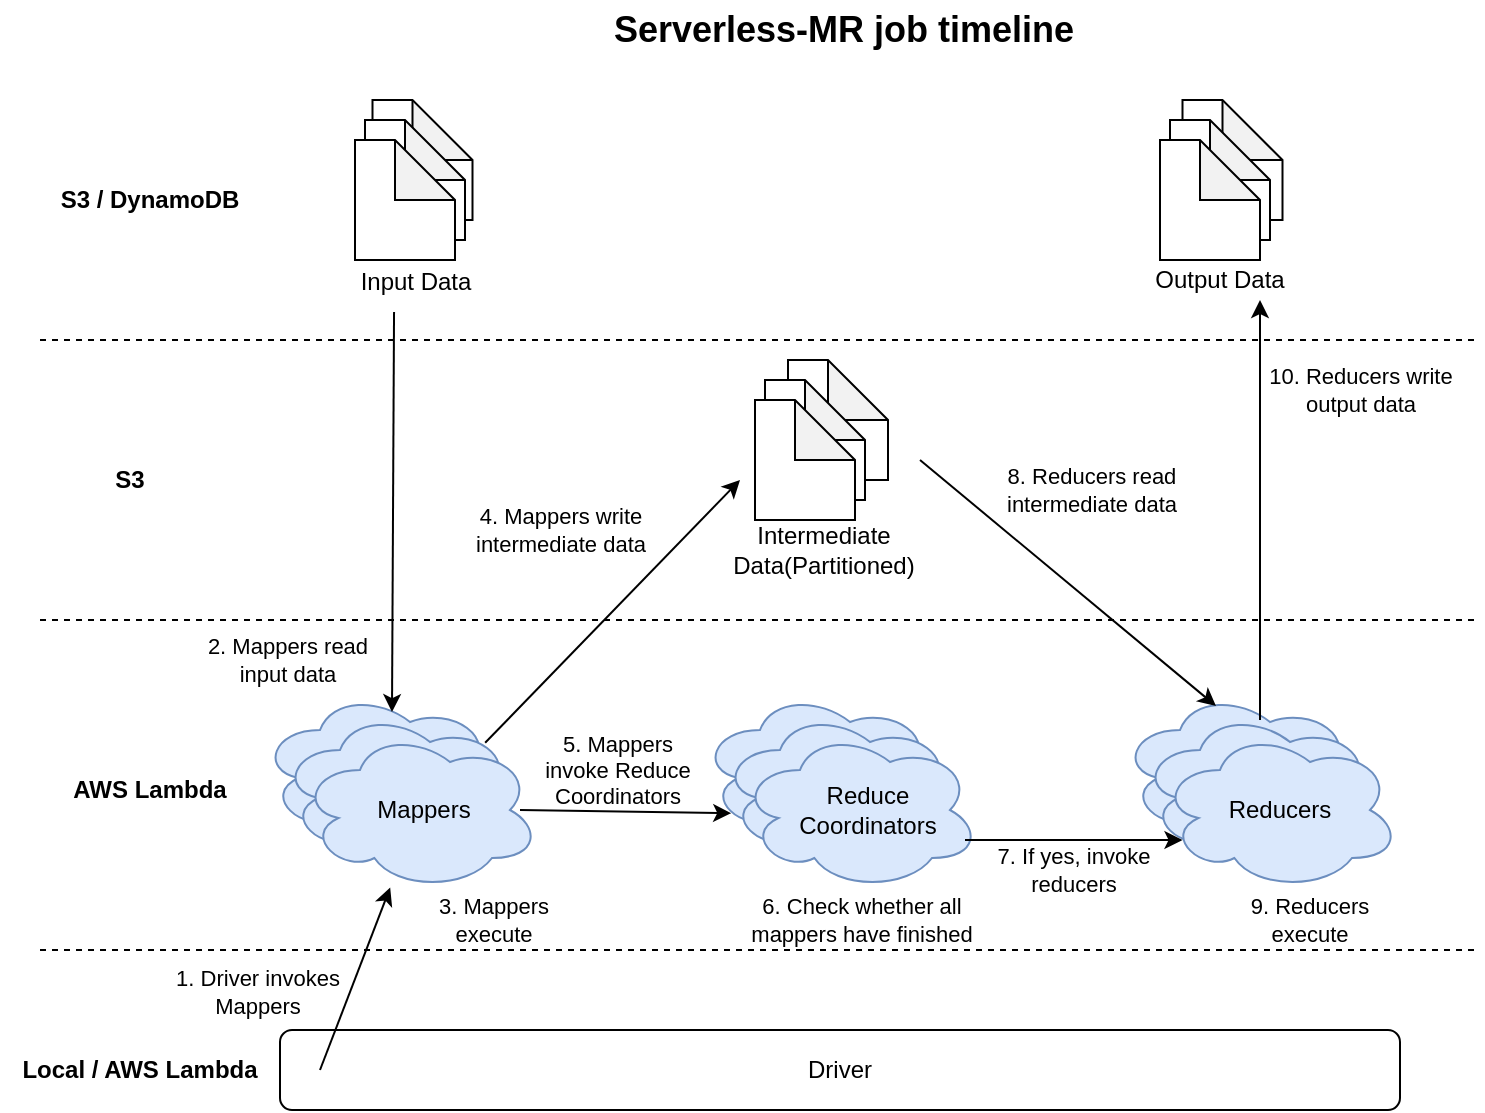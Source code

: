 <mxfile version="12.9.14" type="device"><diagram id="odum6YScVyFEzYbO1t8I" name="Page-1"><mxGraphModel dx="786" dy="514" grid="1" gridSize="10" guides="1" tooltips="1" connect="1" arrows="1" fold="1" page="1" pageScale="1" pageWidth="827" pageHeight="1169" math="0" shadow="0"><root><mxCell id="0"/><mxCell id="1" parent="0"/><mxCell id="gr41uNsMEzMLbg9pzWM5-4" value="Driver" style="rounded=1;whiteSpace=wrap;html=1;" parent="1" vertex="1"><mxGeometry x="160" y="545" width="560" height="40" as="geometry"/></mxCell><mxCell id="gr41uNsMEzMLbg9pzWM5-7" value="Serverless-MR job timeline" style="text;html=1;strokeColor=none;fillColor=none;align=center;verticalAlign=middle;whiteSpace=wrap;rounded=0;fontSize=18;fontStyle=1" parent="1" vertex="1"><mxGeometry x="307" y="30" width="270" height="30" as="geometry"/></mxCell><mxCell id="gr41uNsMEzMLbg9pzWM5-9" value="Local / AWS Lambda" style="text;html=1;strokeColor=none;fillColor=none;align=center;verticalAlign=middle;whiteSpace=wrap;rounded=0;fontStyle=1" parent="1" vertex="1"><mxGeometry x="20" y="555" width="140" height="20" as="geometry"/></mxCell><mxCell id="gr41uNsMEzMLbg9pzWM5-10" value="AWS Lambda" style="text;html=1;strokeColor=none;fillColor=none;align=center;verticalAlign=middle;whiteSpace=wrap;rounded=0;fontStyle=1" parent="1" vertex="1"><mxGeometry x="40" y="415" width="110" height="20" as="geometry"/></mxCell><mxCell id="gr41uNsMEzMLbg9pzWM5-11" value="" style="ellipse;shape=cloud;whiteSpace=wrap;html=1;fillColor=#dae8fc;strokeColor=#6c8ebf;" parent="1" vertex="1"><mxGeometry x="150" y="375" width="120" height="80" as="geometry"/></mxCell><mxCell id="gr41uNsMEzMLbg9pzWM5-12" value="" style="ellipse;shape=cloud;whiteSpace=wrap;html=1;fillColor=#dae8fc;strokeColor=#6c8ebf;" parent="1" vertex="1"><mxGeometry x="160" y="385" width="120" height="80" as="geometry"/></mxCell><mxCell id="gr41uNsMEzMLbg9pzWM5-13" value="" style="ellipse;shape=cloud;whiteSpace=wrap;html=1;fillColor=#dae8fc;strokeColor=#6c8ebf;" parent="1" vertex="1"><mxGeometry x="170" y="395" width="120" height="80" as="geometry"/></mxCell><mxCell id="gr41uNsMEzMLbg9pzWM5-14" value="" style="ellipse;shape=cloud;whiteSpace=wrap;html=1;fillColor=#dae8fc;strokeColor=#6c8ebf;" parent="1" vertex="1"><mxGeometry x="370" y="375" width="120" height="80" as="geometry"/></mxCell><mxCell id="gr41uNsMEzMLbg9pzWM5-15" value="" style="ellipse;shape=cloud;whiteSpace=wrap;html=1;fillColor=#dae8fc;strokeColor=#6c8ebf;" parent="1" vertex="1"><mxGeometry x="380" y="385" width="120" height="80" as="geometry"/></mxCell><mxCell id="gr41uNsMEzMLbg9pzWM5-16" value="" style="ellipse;shape=cloud;whiteSpace=wrap;html=1;fillColor=#dae8fc;strokeColor=#6c8ebf;" parent="1" vertex="1"><mxGeometry x="390" y="395" width="120" height="80" as="geometry"/></mxCell><mxCell id="gr41uNsMEzMLbg9pzWM5-17" value="" style="ellipse;shape=cloud;whiteSpace=wrap;html=1;fillColor=#dae8fc;strokeColor=#6c8ebf;" parent="1" vertex="1"><mxGeometry x="580" y="375" width="120" height="80" as="geometry"/></mxCell><mxCell id="gr41uNsMEzMLbg9pzWM5-18" value="" style="ellipse;shape=cloud;whiteSpace=wrap;html=1;fillColor=#dae8fc;strokeColor=#6c8ebf;" parent="1" vertex="1"><mxGeometry x="590" y="385" width="120" height="80" as="geometry"/></mxCell><mxCell id="gr41uNsMEzMLbg9pzWM5-19" value="" style="ellipse;shape=cloud;whiteSpace=wrap;html=1;fillColor=#dae8fc;strokeColor=#6c8ebf;" parent="1" vertex="1"><mxGeometry x="600" y="395" width="120" height="80" as="geometry"/></mxCell><mxCell id="gr41uNsMEzMLbg9pzWM5-21" value="" style="shape=note;whiteSpace=wrap;html=1;backgroundOutline=1;darkOpacity=0.05;" parent="1" vertex="1"><mxGeometry x="206.25" y="80" width="50" height="60" as="geometry"/></mxCell><mxCell id="gr41uNsMEzMLbg9pzWM5-22" value="" style="shape=note;whiteSpace=wrap;html=1;backgroundOutline=1;darkOpacity=0.05;" parent="1" vertex="1"><mxGeometry x="202.5" y="90" width="50" height="60" as="geometry"/></mxCell><mxCell id="gr41uNsMEzMLbg9pzWM5-23" value="" style="shape=note;whiteSpace=wrap;html=1;backgroundOutline=1;darkOpacity=0.05;" parent="1" vertex="1"><mxGeometry x="197.5" y="100" width="50" height="60" as="geometry"/></mxCell><mxCell id="gr41uNsMEzMLbg9pzWM5-24" value="" style="shape=note;whiteSpace=wrap;html=1;backgroundOutline=1;darkOpacity=0.05;" parent="1" vertex="1"><mxGeometry x="414" y="210" width="50" height="60" as="geometry"/></mxCell><mxCell id="gr41uNsMEzMLbg9pzWM5-25" value="" style="shape=note;whiteSpace=wrap;html=1;backgroundOutline=1;darkOpacity=0.05;" parent="1" vertex="1"><mxGeometry x="402.5" y="220" width="50" height="60" as="geometry"/></mxCell><mxCell id="gr41uNsMEzMLbg9pzWM5-26" value="" style="shape=note;whiteSpace=wrap;html=1;backgroundOutline=1;darkOpacity=0.05;" parent="1" vertex="1"><mxGeometry x="397.5" y="230" width="50" height="60" as="geometry"/></mxCell><mxCell id="gr41uNsMEzMLbg9pzWM5-27" value="" style="shape=note;whiteSpace=wrap;html=1;backgroundOutline=1;darkOpacity=0.05;" parent="1" vertex="1"><mxGeometry x="611.25" y="80" width="50" height="60" as="geometry"/></mxCell><mxCell id="gr41uNsMEzMLbg9pzWM5-28" value="" style="shape=note;whiteSpace=wrap;html=1;backgroundOutline=1;darkOpacity=0.05;" parent="1" vertex="1"><mxGeometry x="605" y="90" width="50" height="60" as="geometry"/></mxCell><mxCell id="gr41uNsMEzMLbg9pzWM5-29" value="" style="shape=note;whiteSpace=wrap;html=1;backgroundOutline=1;darkOpacity=0.05;" parent="1" vertex="1"><mxGeometry x="600" y="100" width="50" height="60" as="geometry"/></mxCell><mxCell id="gr41uNsMEzMLbg9pzWM5-30" value="S3 / DynamoDB" style="text;html=1;strokeColor=none;fillColor=none;align=center;verticalAlign=middle;whiteSpace=wrap;rounded=0;fontStyle=1" parent="1" vertex="1"><mxGeometry x="40" y="120" width="110" height="20" as="geometry"/></mxCell><mxCell id="gr41uNsMEzMLbg9pzWM5-31" value="S3" style="text;html=1;strokeColor=none;fillColor=none;align=center;verticalAlign=middle;whiteSpace=wrap;rounded=0;fontStyle=1" parent="1" vertex="1"><mxGeometry x="30" y="260" width="110" height="20" as="geometry"/></mxCell><mxCell id="gr41uNsMEzMLbg9pzWM5-32" value="Input Data" style="text;html=1;strokeColor=none;fillColor=none;align=center;verticalAlign=middle;whiteSpace=wrap;rounded=0;fontSize=12;" parent="1" vertex="1"><mxGeometry x="187.5" y="161" width="80" height="20" as="geometry"/></mxCell><mxCell id="gr41uNsMEzMLbg9pzWM5-33" value="Output Data" style="text;html=1;strokeColor=none;fillColor=none;align=center;verticalAlign=middle;whiteSpace=wrap;rounded=0;fontSize=12;" parent="1" vertex="1"><mxGeometry x="590" y="160" width="80" height="20" as="geometry"/></mxCell><mxCell id="gr41uNsMEzMLbg9pzWM5-34" value="Intermediate Data(Partitioned)" style="text;html=1;strokeColor=none;fillColor=none;align=center;verticalAlign=middle;whiteSpace=wrap;rounded=0;fontSize=12;" parent="1" vertex="1"><mxGeometry x="382.5" y="290" width="97.5" height="30" as="geometry"/></mxCell><mxCell id="gr41uNsMEzMLbg9pzWM5-35" value="Mappers" style="text;html=1;strokeColor=none;fillColor=none;align=center;verticalAlign=middle;whiteSpace=wrap;rounded=0;fontSize=12;" parent="1" vertex="1"><mxGeometry x="182.5" y="420" width="97.5" height="30" as="geometry"/></mxCell><mxCell id="gr41uNsMEzMLbg9pzWM5-36" value="Reducers" style="text;html=1;strokeColor=none;fillColor=none;align=center;verticalAlign=middle;whiteSpace=wrap;rounded=0;fontSize=12;" parent="1" vertex="1"><mxGeometry x="611.25" y="420" width="97.5" height="30" as="geometry"/></mxCell><mxCell id="gr41uNsMEzMLbg9pzWM5-37" value="Reduce&lt;br&gt;Coordinators" style="text;html=1;strokeColor=none;fillColor=none;align=center;verticalAlign=middle;whiteSpace=wrap;rounded=0;fontSize=12;" parent="1" vertex="1"><mxGeometry x="405" y="420" width="97.5" height="30" as="geometry"/></mxCell><mxCell id="gr41uNsMEzMLbg9pzWM5-38" value="" style="endArrow=classic;html=1;fontSize=12;" parent="1" target="gr41uNsMEzMLbg9pzWM5-13" edge="1"><mxGeometry width="50" height="50" relative="1" as="geometry"><mxPoint x="180" y="565" as="sourcePoint"/><mxPoint x="230" y="515" as="targetPoint"/></mxGeometry></mxCell><mxCell id="gr41uNsMEzMLbg9pzWM5-39" value="" style="endArrow=none;dashed=1;html=1;fontSize=12;" parent="1" edge="1"><mxGeometry width="50" height="50" relative="1" as="geometry"><mxPoint x="40" y="200" as="sourcePoint"/><mxPoint x="760" y="200" as="targetPoint"/></mxGeometry></mxCell><mxCell id="gr41uNsMEzMLbg9pzWM5-40" value="" style="endArrow=none;dashed=1;html=1;fontSize=12;" parent="1" edge="1"><mxGeometry width="50" height="50" relative="1" as="geometry"><mxPoint x="40" y="340" as="sourcePoint"/><mxPoint x="760" y="340" as="targetPoint"/></mxGeometry></mxCell><mxCell id="gr41uNsMEzMLbg9pzWM5-41" value="" style="endArrow=none;dashed=1;html=1;fontSize=12;" parent="1" edge="1"><mxGeometry width="50" height="50" relative="1" as="geometry"><mxPoint x="40" y="505" as="sourcePoint"/><mxPoint x="760" y="505" as="targetPoint"/></mxGeometry></mxCell><mxCell id="gr41uNsMEzMLbg9pzWM5-42" value="1. &lt;font style=&quot;font-size: 11px&quot;&gt;Driver invokes Mappers&lt;/font&gt;" style="text;html=1;strokeColor=none;fillColor=none;align=center;verticalAlign=middle;whiteSpace=wrap;rounded=0;fontSize=11;" parent="1" vertex="1"><mxGeometry x="90" y="511" width="117.5" height="30" as="geometry"/></mxCell><mxCell id="gr41uNsMEzMLbg9pzWM5-43" value="2. &lt;font style=&quot;font-size: 11px&quot;&gt;Mappers read input data&lt;/font&gt;" style="text;html=1;strokeColor=none;fillColor=none;align=center;verticalAlign=middle;whiteSpace=wrap;rounded=0;fontSize=11;" parent="1" vertex="1"><mxGeometry x="120" y="345" width="87.5" height="30" as="geometry"/></mxCell><mxCell id="gr41uNsMEzMLbg9pzWM5-44" value="" style="endArrow=classic;html=1;fontSize=12;exitX=0.369;exitY=1.25;exitDx=0;exitDy=0;exitPerimeter=0;entryX=0.55;entryY=0.138;entryDx=0;entryDy=0;entryPerimeter=0;" parent="1" source="gr41uNsMEzMLbg9pzWM5-32" target="gr41uNsMEzMLbg9pzWM5-11" edge="1"><mxGeometry width="50" height="50" relative="1" as="geometry"><mxPoint x="204.95" y="272.25" as="sourcePoint"/><mxPoint x="217" y="350" as="targetPoint"/></mxGeometry></mxCell><mxCell id="gr41uNsMEzMLbg9pzWM5-45" value="" style="endArrow=classic;html=1;fontSize=12;" parent="1" source="gr41uNsMEzMLbg9pzWM5-13" edge="1"><mxGeometry width="50" height="50" relative="1" as="geometry"><mxPoint x="227.02" y="196" as="sourcePoint"/><mxPoint x="390" y="270" as="targetPoint"/></mxGeometry></mxCell><mxCell id="gr41uNsMEzMLbg9pzWM5-46" value="3. &lt;font style=&quot;font-size: 11px&quot;&gt;Mappers execute&lt;/font&gt;" style="text;html=1;strokeColor=none;fillColor=none;align=center;verticalAlign=middle;whiteSpace=wrap;rounded=0;fontSize=11;" parent="1" vertex="1"><mxGeometry x="222.5" y="475" width="87.5" height="30" as="geometry"/></mxCell><mxCell id="gr41uNsMEzMLbg9pzWM5-47" value="4. &lt;font style=&quot;font-size: 11px&quot;&gt;Mappers write intermediate data&lt;/font&gt;" style="text;html=1;strokeColor=none;fillColor=none;align=center;verticalAlign=middle;whiteSpace=wrap;rounded=0;fontSize=11;" parent="1" vertex="1"><mxGeometry x="252.5" y="280" width="95" height="30" as="geometry"/></mxCell><mxCell id="gr41uNsMEzMLbg9pzWM5-48" value="5. Mappers invoke&lt;font style=&quot;font-size: 11px&quot;&gt;&amp;nbsp;Reduce Coordinators&lt;/font&gt;" style="text;html=1;strokeColor=none;fillColor=none;align=center;verticalAlign=middle;whiteSpace=wrap;rounded=0;fontSize=11;" parent="1" vertex="1"><mxGeometry x="280" y="400" width="97.5" height="30" as="geometry"/></mxCell><mxCell id="gr41uNsMEzMLbg9pzWM5-49" value="" style="endArrow=classic;html=1;fontSize=12;entryX=0.13;entryY=0.77;entryDx=0;entryDy=0;entryPerimeter=0;exitX=1;exitY=0.5;exitDx=0;exitDy=0;" parent="1" target="gr41uNsMEzMLbg9pzWM5-14" edge="1" source="gr41uNsMEzMLbg9pzWM5-35"><mxGeometry width="50" height="50" relative="1" as="geometry"><mxPoint x="445" y="322" as="sourcePoint"/><mxPoint x="397.497" y="328.747" as="targetPoint"/></mxGeometry></mxCell><mxCell id="gr41uNsMEzMLbg9pzWM5-50" value="6. Check whether all mappers have finished" style="text;html=1;strokeColor=none;fillColor=none;align=center;verticalAlign=middle;whiteSpace=wrap;rounded=0;fontSize=11;" parent="1" vertex="1"><mxGeometry x="390" y="475" width="121.5" height="30" as="geometry"/></mxCell><mxCell id="gr41uNsMEzMLbg9pzWM5-51" value="" style="endArrow=classic;html=1;fontSize=11;exitX=1;exitY=1;exitDx=0;exitDy=0;entryX=0;entryY=1;entryDx=0;entryDy=0;" parent="1" source="gr41uNsMEzMLbg9pzWM5-37" target="gr41uNsMEzMLbg9pzWM5-36" edge="1"><mxGeometry width="50" height="50" relative="1" as="geometry"><mxPoint x="360" y="360" as="sourcePoint"/><mxPoint x="596" y="430" as="targetPoint"/></mxGeometry></mxCell><mxCell id="gr41uNsMEzMLbg9pzWM5-52" value="7. If yes, invoke reducers" style="text;html=1;strokeColor=none;fillColor=none;align=center;verticalAlign=middle;whiteSpace=wrap;rounded=0;fontSize=11;" parent="1" vertex="1"><mxGeometry x="511.5" y="450" width="90" height="30" as="geometry"/></mxCell><mxCell id="gr41uNsMEzMLbg9pzWM5-53" value="8. Reducers read intermediate data" style="text;html=1;strokeColor=none;fillColor=none;align=center;verticalAlign=middle;whiteSpace=wrap;rounded=0;fontSize=11;" parent="1" vertex="1"><mxGeometry x="521.25" y="260" width="90" height="30" as="geometry"/></mxCell><mxCell id="gr41uNsMEzMLbg9pzWM5-54" value="" style="endArrow=classic;html=1;fontSize=12;entryX=0.4;entryY=0.1;entryDx=0;entryDy=0;entryPerimeter=0;" parent="1" target="gr41uNsMEzMLbg9pzWM5-17" edge="1"><mxGeometry width="50" height="50" relative="1" as="geometry"><mxPoint x="480" y="260" as="sourcePoint"/><mxPoint x="400" y="280" as="targetPoint"/></mxGeometry></mxCell><mxCell id="gr41uNsMEzMLbg9pzWM5-58" value="9. Reducers execute" style="text;html=1;strokeColor=none;fillColor=none;align=center;verticalAlign=middle;whiteSpace=wrap;rounded=0;fontSize=11;" parent="1" vertex="1"><mxGeometry x="630" y="475" width="90" height="30" as="geometry"/></mxCell><mxCell id="gr41uNsMEzMLbg9pzWM5-59" value="" style="endArrow=classic;html=1;fontSize=12;entryX=0.75;entryY=1;entryDx=0;entryDy=0;exitX=0.5;exitY=0.063;exitDx=0;exitDy=0;exitPerimeter=0;" parent="1" source="gr41uNsMEzMLbg9pzWM5-18" target="gr41uNsMEzMLbg9pzWM5-33" edge="1"><mxGeometry width="50" height="50" relative="1" as="geometry"><mxPoint x="490" y="270" as="sourcePoint"/><mxPoint x="638" y="393" as="targetPoint"/></mxGeometry></mxCell><mxCell id="gr41uNsMEzMLbg9pzWM5-60" value="10. Reducers write output data" style="text;html=1;strokeColor=none;fillColor=none;align=center;verticalAlign=middle;whiteSpace=wrap;rounded=0;fontSize=11;" parent="1" vertex="1"><mxGeometry x="650" y="210" width="101.25" height="30" as="geometry"/></mxCell></root></mxGraphModel></diagram></mxfile>